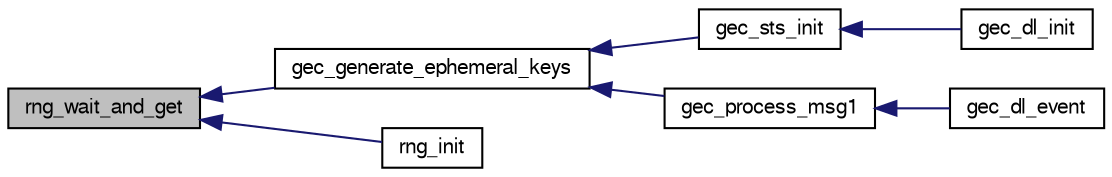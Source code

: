 digraph "rng_wait_and_get"
{
  edge [fontname="FreeSans",fontsize="10",labelfontname="FreeSans",labelfontsize="10"];
  node [fontname="FreeSans",fontsize="10",shape=record];
  rankdir="LR";
  Node1 [label="rng_wait_and_get",height=0.2,width=0.4,color="black", fillcolor="grey75", style="filled", fontcolor="black"];
  Node1 -> Node2 [dir="back",color="midnightblue",fontsize="10",style="solid",fontname="FreeSans"];
  Node2 [label="gec_generate_ephemeral_keys",height=0.2,width=0.4,color="black", fillcolor="white", style="filled",URL="$gec_8h.html#a7dabc3297585157dc9719ba30d72216d",tooltip="Generate private and public key pairs for future use. "];
  Node2 -> Node3 [dir="back",color="midnightblue",fontsize="10",style="solid",fontname="FreeSans"];
  Node3 [label="gec_sts_init",height=0.2,width=0.4,color="black", fillcolor="white", style="filled",URL="$gec_8h.html#a783c995c432b56912728d12f05f84db0"];
  Node3 -> Node4 [dir="back",color="midnightblue",fontsize="10",style="solid",fontname="FreeSans"];
  Node4 [label="gec_dl_init",height=0.2,width=0.4,color="black", fillcolor="white", style="filled",URL="$gec__dl_8h.html#a1b386361ab9d7dfaa9782194d065df18",tooltip="Init function. "];
  Node2 -> Node5 [dir="back",color="midnightblue",fontsize="10",style="solid",fontname="FreeSans"];
  Node5 [label="gec_process_msg1",height=0.2,width=0.4,color="black", fillcolor="white", style="filled",URL="$gec__dl_8h.html#ad4f92ea52a517934ff6b8eab95cfead5",tooltip="NOTE: for RESPONDER party only Process incoming message (expected MSG1) if the right (KEY_EXCHANGE) m..."];
  Node5 -> Node6 [dir="back",color="midnightblue",fontsize="10",style="solid",fontname="FreeSans"];
  Node6 [label="gec_dl_event",height=0.2,width=0.4,color="black", fillcolor="white", style="filled",URL="$gec__dl_8h.html#a7645c559a6c4a5f611acab677af4a579",tooltip="Datalink Event. "];
  Node1 -> Node7 [dir="back",color="midnightblue",fontsize="10",style="solid",fontname="FreeSans"];
  Node7 [label="rng_init",height=0.2,width=0.4,color="black", fillcolor="white", style="filled",URL="$stm32_2mcu__periph_2rng__arch_8c.html#ad5a3df3d0092f55f6ea54ccaa7daf3dc"];
}

